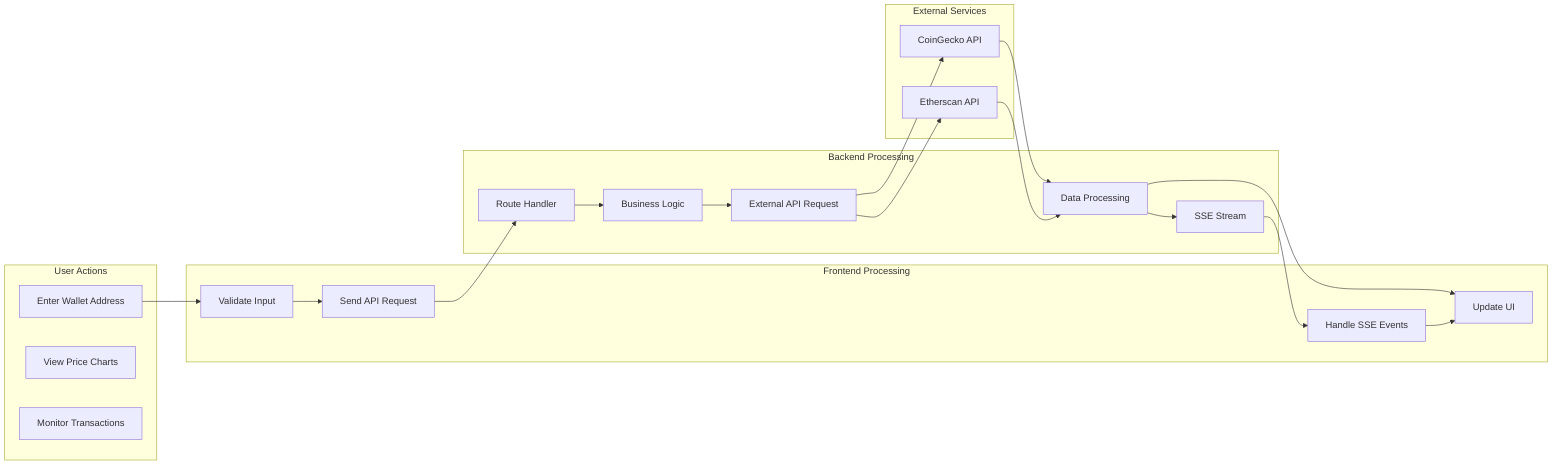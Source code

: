 %% Crypto Portfolio Tracker - Real-time Data Flow
graph LR
    subgraph "User Actions"
        EnterAddress[Enter Wallet Address]
        ViewCharts[View Price Charts]
        MonitorTx[Monitor Transactions]
    end

    subgraph "Frontend Processing"
        ValidateInput[Validate Input]
        SendRequest[Send API Request]
        UpdateUI[Update UI]
        HandleSSE[Handle SSE Events]
    end

    subgraph "Backend Processing"
        RouteHandler[Route Handler]
        BusinessLogic[Business Logic]
        APIRequest[External API Request]
        DataProcessing[Data Processing]
        SSEStream[SSE Stream]
    end

    subgraph "External Services"
        CoinGeckoAPI[CoinGecko API]
        EtherscanAPI[Etherscan API]
    end

    EnterAddress --> ValidateInput
    ValidateInput --> SendRequest
    SendRequest --> RouteHandler
    RouteHandler --> BusinessLogic
    BusinessLogic --> APIRequest
    APIRequest --> CoinGeckoAPI
    APIRequest --> EtherscanAPI
    CoinGeckoAPI --> DataProcessing
    EtherscanAPI --> DataProcessing
    DataProcessing --> UpdateUI
    DataProcessing --> SSEStream
    SSEStream --> HandleSSE
    HandleSSE --> UpdateUI